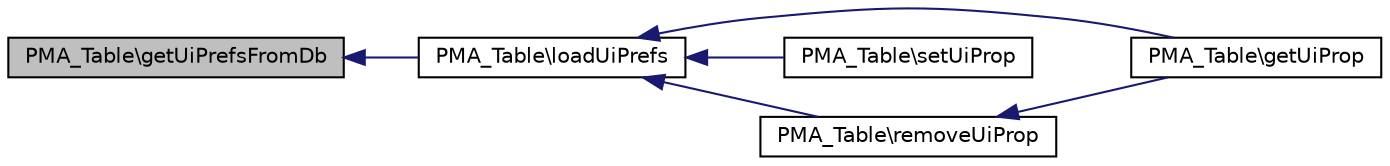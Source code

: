 digraph G
{
  edge [fontname="Helvetica",fontsize="10",labelfontname="Helvetica",labelfontsize="10"];
  node [fontname="Helvetica",fontsize="10",shape=record];
  rankdir="LR";
  Node1 [label="PMA_Table\\getUiPrefsFromDb",height=0.2,width=0.4,color="black", fillcolor="grey75", style="filled" fontcolor="black"];
  Node1 -> Node2 [dir="back",color="midnightblue",fontsize="10",style="solid",fontname="Helvetica"];
  Node2 [label="PMA_Table\\loadUiPrefs",height=0.2,width=0.4,color="black", fillcolor="white", style="filled",URL="$classPMA__Table.html#a86ed050ddc2cb456bb08c795aa02c02a",tooltip="Loads the UI preferences for this table."];
  Node2 -> Node3 [dir="back",color="midnightblue",fontsize="10",style="solid",fontname="Helvetica"];
  Node3 [label="PMA_Table\\getUiProp",height=0.2,width=0.4,color="black", fillcolor="white", style="filled",URL="$classPMA__Table.html#a15649aedf83cf885270fd35489e16a62",tooltip="Get a property from UI preferences."];
  Node2 -> Node4 [dir="back",color="midnightblue",fontsize="10",style="solid",fontname="Helvetica"];
  Node4 [label="PMA_Table\\setUiProp",height=0.2,width=0.4,color="black", fillcolor="white", style="filled",URL="$classPMA__Table.html#abd448f597684ac66e6e7e0d703817305",tooltip="Set a property from UI preferences."];
  Node2 -> Node5 [dir="back",color="midnightblue",fontsize="10",style="solid",fontname="Helvetica"];
  Node5 [label="PMA_Table\\removeUiProp",height=0.2,width=0.4,color="black", fillcolor="white", style="filled",URL="$classPMA__Table.html#a9eaf3306a6c03183f34c1f93e7eac5c1",tooltip="Remove a property from UI preferences."];
  Node5 -> Node3 [dir="back",color="midnightblue",fontsize="10",style="solid",fontname="Helvetica"];
}
